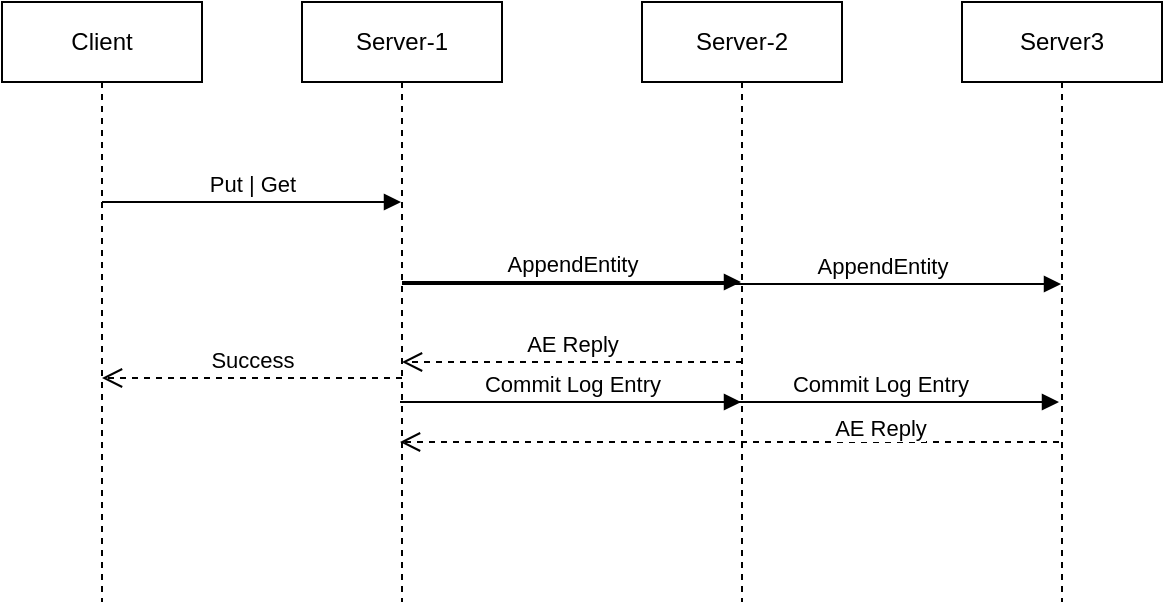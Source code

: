 <mxfile version="17.1.3" type="github">
  <diagram id="LdRha5qaeh0__HsLjBR-" name="第 1 页">
    <mxGraphModel dx="1042" dy="755" grid="1" gridSize="10" guides="1" tooltips="1" connect="1" arrows="1" fold="1" page="1" pageScale="1" pageWidth="827" pageHeight="1169" math="0" shadow="0">
      <root>
        <mxCell id="0" />
        <mxCell id="1" parent="0" />
        <mxCell id="3CSdWxvQLaXFoRJKZU7u-1" value="Client" style="shape=umlLifeline;perimeter=lifelinePerimeter;whiteSpace=wrap;html=1;container=1;collapsible=0;recursiveResize=0;outlineConnect=0;" vertex="1" parent="1">
          <mxGeometry x="50" y="70" width="100" height="300" as="geometry" />
        </mxCell>
        <mxCell id="3CSdWxvQLaXFoRJKZU7u-5" value="Put | Get" style="html=1;verticalAlign=bottom;endArrow=block;rounded=0;" edge="1" parent="3CSdWxvQLaXFoRJKZU7u-1" target="3CSdWxvQLaXFoRJKZU7u-2">
          <mxGeometry width="80" relative="1" as="geometry">
            <mxPoint x="50" y="100" as="sourcePoint" />
            <mxPoint x="130" y="100" as="targetPoint" />
          </mxGeometry>
        </mxCell>
        <mxCell id="3CSdWxvQLaXFoRJKZU7u-2" value="Server-1" style="shape=umlLifeline;perimeter=lifelinePerimeter;whiteSpace=wrap;html=1;container=1;collapsible=0;recursiveResize=0;outlineConnect=0;" vertex="1" parent="1">
          <mxGeometry x="200" y="70" width="100" height="300" as="geometry" />
        </mxCell>
        <mxCell id="3CSdWxvQLaXFoRJKZU7u-6" value="AppendEntity" style="html=1;verticalAlign=bottom;endArrow=block;rounded=0;" edge="1" parent="3CSdWxvQLaXFoRJKZU7u-2" target="3CSdWxvQLaXFoRJKZU7u-3">
          <mxGeometry width="80" relative="1" as="geometry">
            <mxPoint x="50" y="140" as="sourcePoint" />
            <mxPoint x="130" y="140" as="targetPoint" />
          </mxGeometry>
        </mxCell>
        <mxCell id="3CSdWxvQLaXFoRJKZU7u-3" value="Server-2" style="shape=umlLifeline;perimeter=lifelinePerimeter;whiteSpace=wrap;html=1;container=1;collapsible=0;recursiveResize=0;outlineConnect=0;" vertex="1" parent="1">
          <mxGeometry x="370" y="70" width="100" height="300" as="geometry" />
        </mxCell>
        <mxCell id="3CSdWxvQLaXFoRJKZU7u-4" value="Server3" style="shape=umlLifeline;perimeter=lifelinePerimeter;whiteSpace=wrap;html=1;container=1;collapsible=0;recursiveResize=0;outlineConnect=0;" vertex="1" parent="1">
          <mxGeometry x="530" y="70" width="100" height="300" as="geometry" />
        </mxCell>
        <mxCell id="3CSdWxvQLaXFoRJKZU7u-7" value="AppendEntity" style="html=1;verticalAlign=bottom;endArrow=block;rounded=0;" edge="1" parent="1">
          <mxGeometry x="0.457" width="80" relative="1" as="geometry">
            <mxPoint x="250" y="211" as="sourcePoint" />
            <mxPoint x="579.5" y="211" as="targetPoint" />
            <mxPoint as="offset" />
          </mxGeometry>
        </mxCell>
        <mxCell id="3CSdWxvQLaXFoRJKZU7u-8" value="AE Reply" style="html=1;verticalAlign=bottom;endArrow=open;dashed=1;endSize=8;rounded=0;" edge="1" parent="1" target="3CSdWxvQLaXFoRJKZU7u-2">
          <mxGeometry relative="1" as="geometry">
            <mxPoint x="420" y="250" as="sourcePoint" />
            <mxPoint x="340" y="250" as="targetPoint" />
          </mxGeometry>
        </mxCell>
        <mxCell id="3CSdWxvQLaXFoRJKZU7u-9" value="AE Reply" style="html=1;verticalAlign=bottom;endArrow=open;dashed=1;endSize=8;rounded=0;" edge="1" parent="1">
          <mxGeometry x="-0.457" y="2" relative="1" as="geometry">
            <mxPoint x="578.5" y="290" as="sourcePoint" />
            <mxPoint x="249" y="290" as="targetPoint" />
            <mxPoint as="offset" />
          </mxGeometry>
        </mxCell>
        <mxCell id="3CSdWxvQLaXFoRJKZU7u-10" value="Success" style="html=1;verticalAlign=bottom;endArrow=open;dashed=1;endSize=8;rounded=0;" edge="1" parent="1">
          <mxGeometry relative="1" as="geometry">
            <mxPoint x="250" y="258" as="sourcePoint" />
            <mxPoint x="100" y="258" as="targetPoint" />
          </mxGeometry>
        </mxCell>
        <mxCell id="3CSdWxvQLaXFoRJKZU7u-11" value="Commit Log Entry" style="html=1;verticalAlign=bottom;endArrow=block;rounded=0;" edge="1" parent="1">
          <mxGeometry x="0.457" width="80" relative="1" as="geometry">
            <mxPoint x="249" y="270" as="sourcePoint" />
            <mxPoint x="578.5" y="270" as="targetPoint" />
            <mxPoint as="offset" />
          </mxGeometry>
        </mxCell>
        <mxCell id="3CSdWxvQLaXFoRJKZU7u-12" value="Commit Log Entry" style="html=1;verticalAlign=bottom;endArrow=block;rounded=0;" edge="1" parent="1">
          <mxGeometry width="80" relative="1" as="geometry">
            <mxPoint x="250" y="270" as="sourcePoint" />
            <mxPoint x="419.5" y="270" as="targetPoint" />
          </mxGeometry>
        </mxCell>
      </root>
    </mxGraphModel>
  </diagram>
</mxfile>
